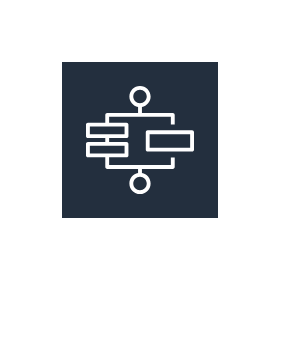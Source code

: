 <mxfile 
  version="25.0.2"
  >
  <diagram
    name="-"
    >
    <mxGraphModel
      grid="1" 
      gridSize="10" 
      guides="1" 
      tooltips="1" 
      connect="1" 
      arrows="1" 
      fold="1" 
      page="1" 
      pageScale="1" 
      pageWidth="1" 
      pageHeight="1" 
      math="0" 
      shadow="0"
      >
      <root>
        <mxCell
          id="page"
          />
        <mxCell
          id="root" 
          parent="page"
          />
        <mxCell
          style="verticalAlign=top;aspect=fixed;align=center;spacingLeft=5;spacingRight=5;spacingBottom=5;strokeColor=none;" 
          id="shape_" 
          parent="root" 
          value=" " 
          vertex="1"
          >
          <mxGeometry
            as="geometry" 
            width="140" 
            height="170" 
            x="0" 
            y="0"
            />
          </mxCell>
        <mxCell
          style="rounded=1;whiteSpace=wrap;verticalAlign=bottom;align=center;sketch=0;outlineConnect=0;fontColor=#232F3E;gradientColor=none;strokeColor=#ffffff;fillColor=#232F3E;dashed=0;verticalLabelPosition=middle;html=1;fontSize=10;fontStyle=1;spacing=3;shape=mxgraph.aws4.productIcon;prIcon=mxgraph.aws4.step_functions;" 
          id="aws_step_functions_" 
          parent="shape_" 
          value=" " 
          vertex="1"
          >
          <mxGeometry
            width="80" 
            height="110" 
            as="geometry" 
            x="30" 
            y="30"
            />
          </mxCell>
        </root>
      </mxGraphModel>
    </diagram>
  </mxfile>